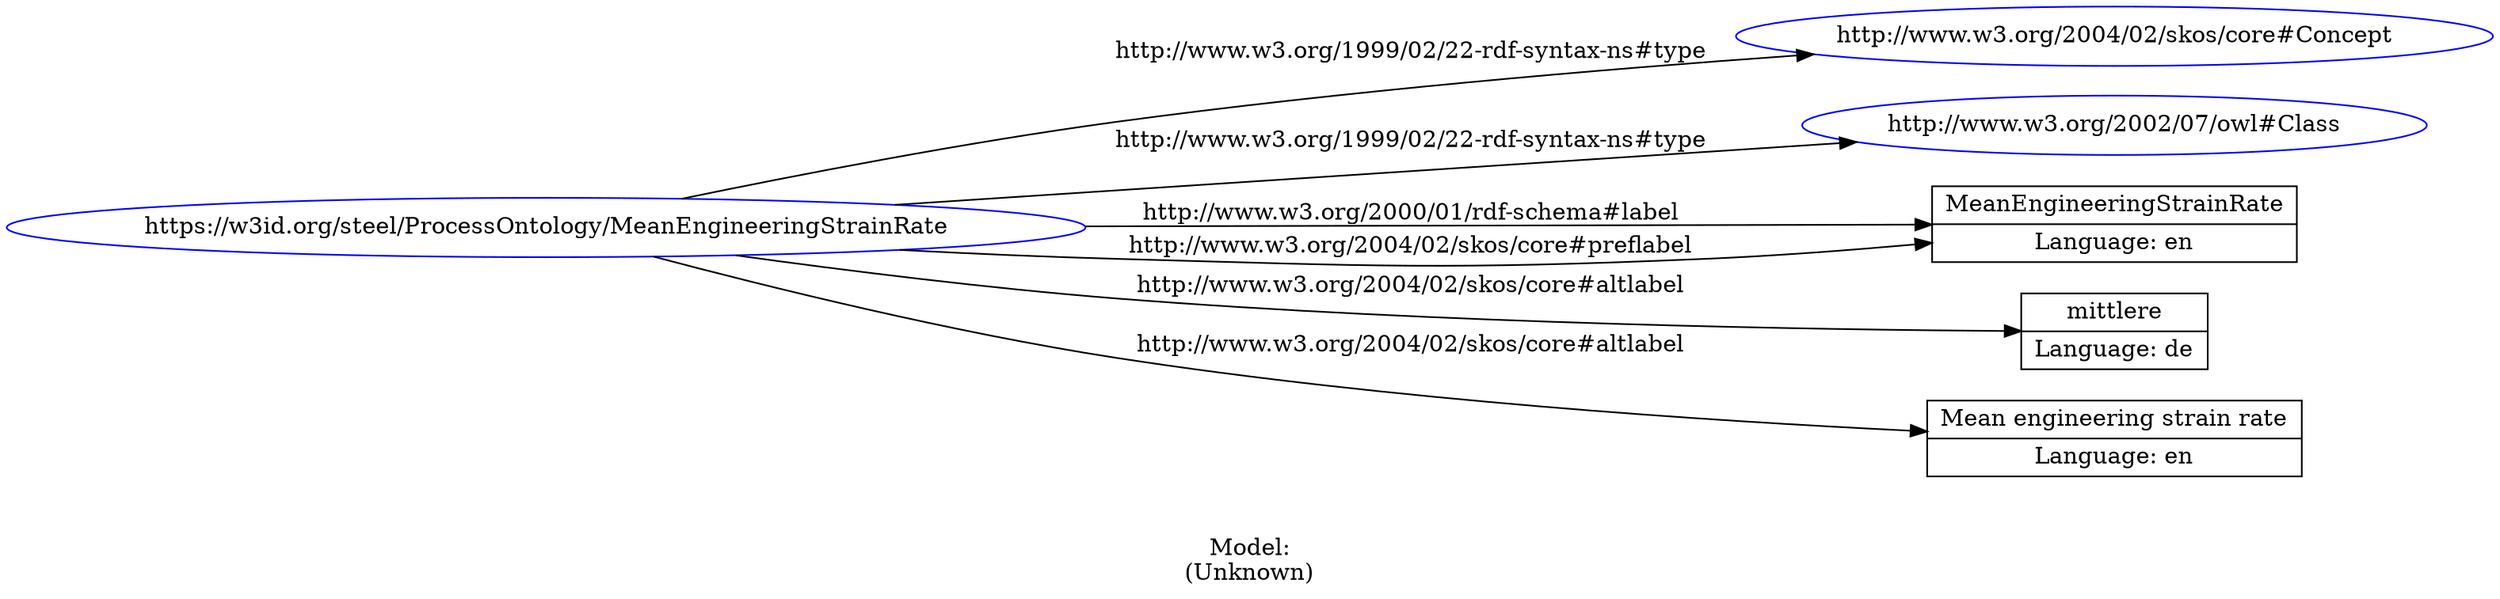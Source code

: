 digraph {
	rankdir = LR;
	charset="utf-8";

	"Rhttps://w3id.org/steel/ProcessOntology/MeanEngineeringStrainRate" -> "Rhttp://www.w3.org/2004/02/skos/core#Concept" [ label="http://www.w3.org/1999/02/22-rdf-syntax-ns#type" ];
	"Rhttps://w3id.org/steel/ProcessOntology/MeanEngineeringStrainRate" -> "Rhttp://www.w3.org/2002/07/owl#Class" [ label="http://www.w3.org/1999/02/22-rdf-syntax-ns#type" ];
	"Rhttps://w3id.org/steel/ProcessOntology/MeanEngineeringStrainRate" -> "LMeanEngineeringStrainRate|Language: en" [ label="http://www.w3.org/2000/01/rdf-schema#label" ];
	"Rhttps://w3id.org/steel/ProcessOntology/MeanEngineeringStrainRate" -> "Lmittlere|Language: de" [ label="http://www.w3.org/2004/02/skos/core#altlabel" ];
	"Rhttps://w3id.org/steel/ProcessOntology/MeanEngineeringStrainRate" -> "LMean engineering strain rate|Language: en" [ label="http://www.w3.org/2004/02/skos/core#altlabel" ];
	"Rhttps://w3id.org/steel/ProcessOntology/MeanEngineeringStrainRate" -> "LMeanEngineeringStrainRate|Language: en" [ label="http://www.w3.org/2004/02/skos/core#preflabel" ];

	// Resources
	"Rhttps://w3id.org/steel/ProcessOntology/MeanEngineeringStrainRate" [ label="https://w3id.org/steel/ProcessOntology/MeanEngineeringStrainRate", shape = ellipse, color = blue ];
	"Rhttp://www.w3.org/2004/02/skos/core#Concept" [ label="http://www.w3.org/2004/02/skos/core#Concept", shape = ellipse, color = blue ];
	"Rhttp://www.w3.org/2002/07/owl#Class" [ label="http://www.w3.org/2002/07/owl#Class", shape = ellipse, color = blue ];

	// Anonymous nodes

	// Literals
	"LMeanEngineeringStrainRate|Language: en" [ label="MeanEngineeringStrainRate|Language: en", shape = record ];
	"Lmittlere|Language: de" [ label="mittlere|Language: de", shape = record ];
	"LMean engineering strain rate|Language: en" [ label="Mean engineering strain rate|Language: en", shape = record ];

	label="\n\nModel:\n(Unknown)";
}
